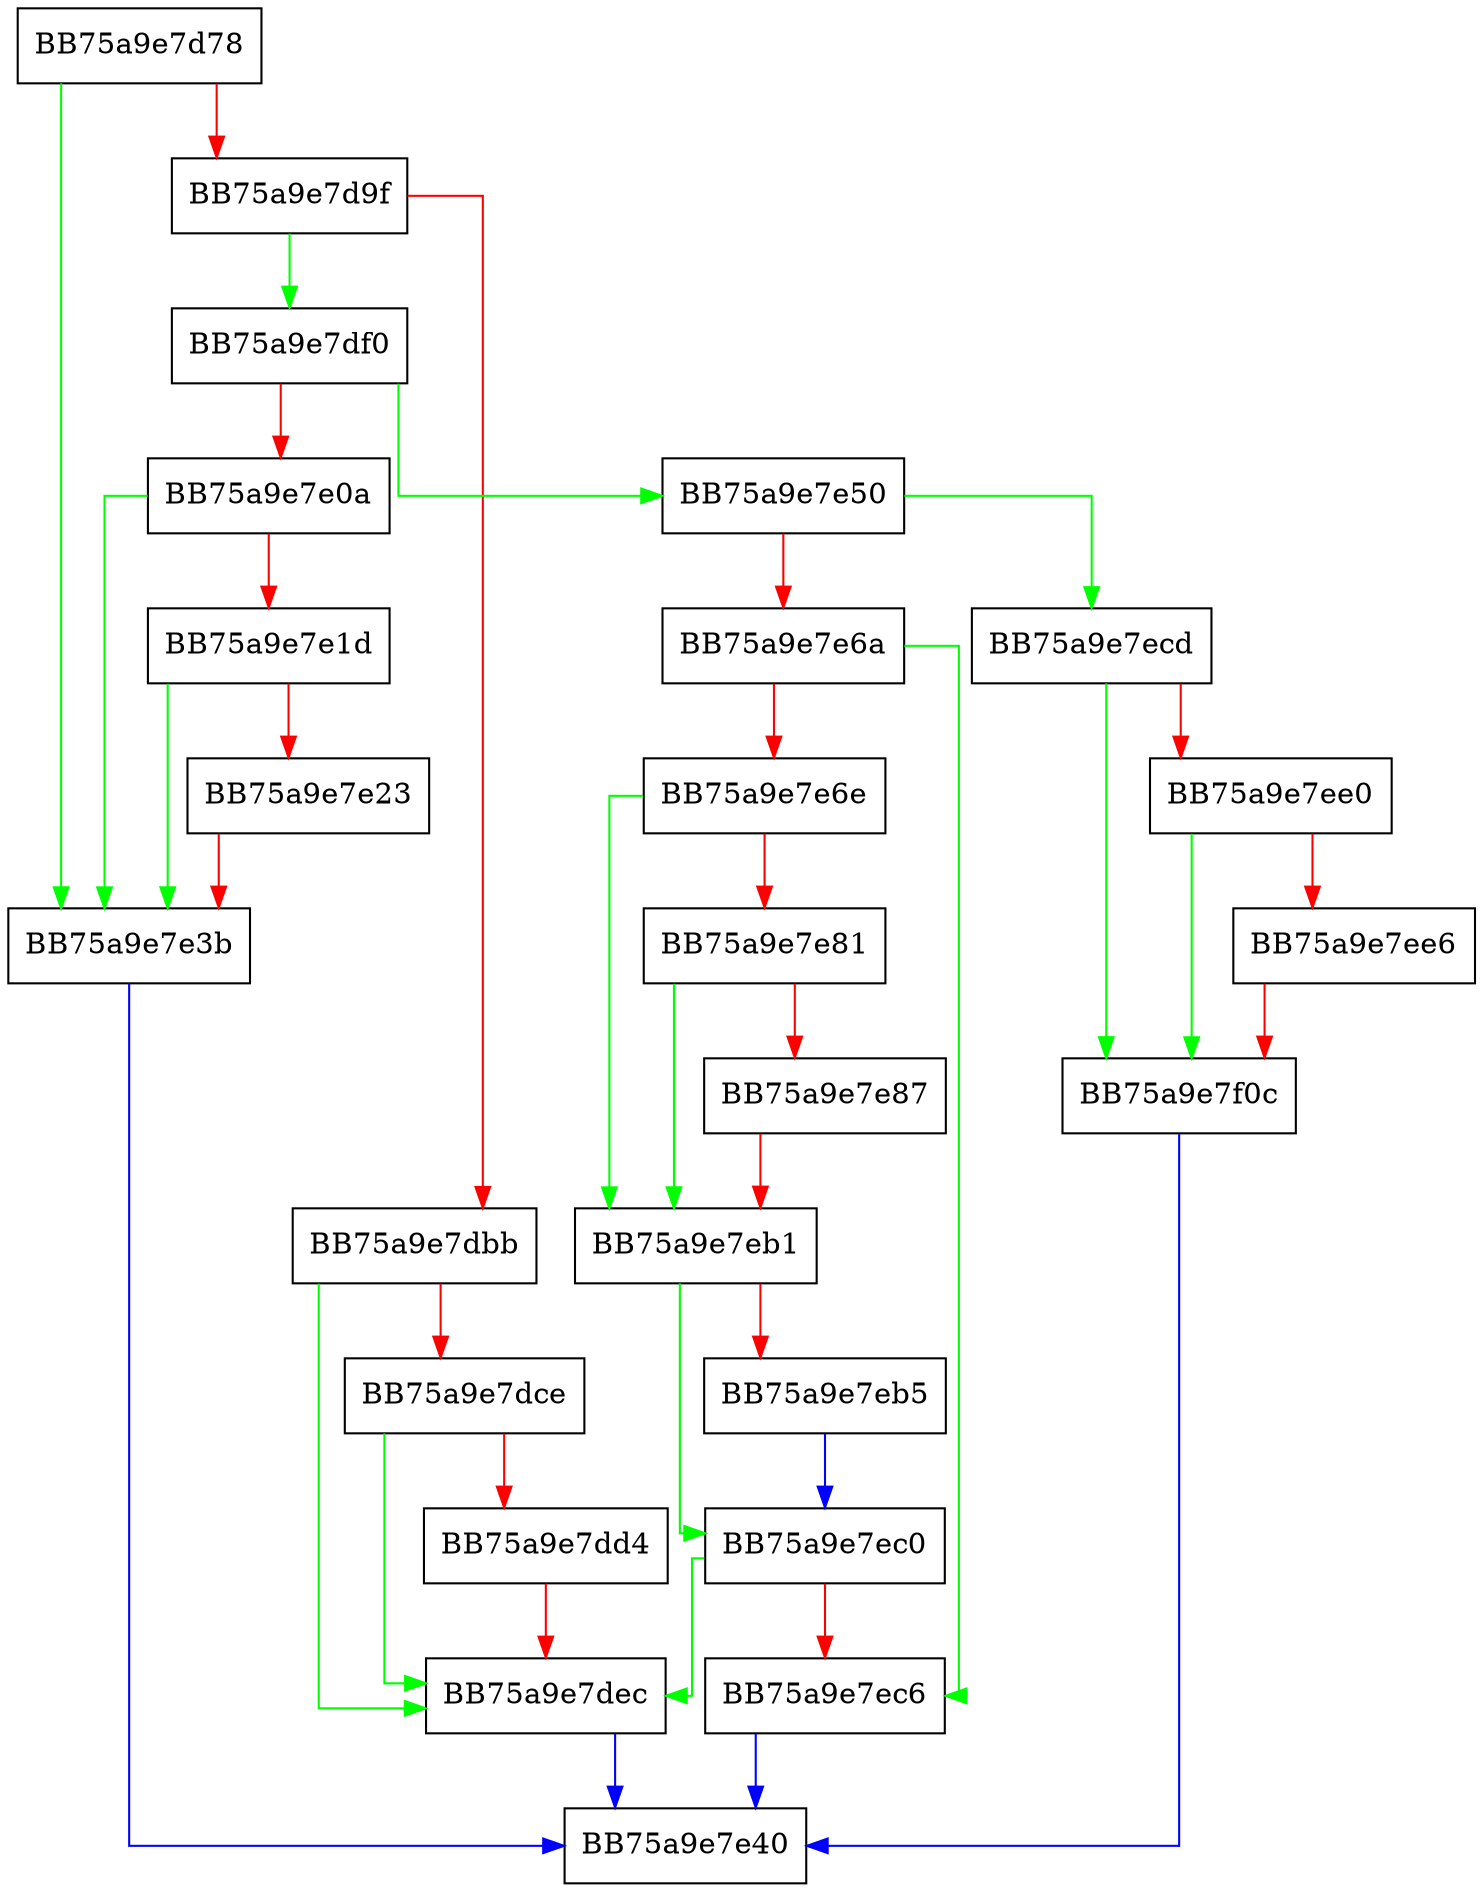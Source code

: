 digraph UtilRegDeleteTree {
  node [shape="box"];
  graph [splines=ortho];
  BB75a9e7d78 -> BB75a9e7e3b [color="green"];
  BB75a9e7d78 -> BB75a9e7d9f [color="red"];
  BB75a9e7d9f -> BB75a9e7df0 [color="green"];
  BB75a9e7d9f -> BB75a9e7dbb [color="red"];
  BB75a9e7dbb -> BB75a9e7dec [color="green"];
  BB75a9e7dbb -> BB75a9e7dce [color="red"];
  BB75a9e7dce -> BB75a9e7dec [color="green"];
  BB75a9e7dce -> BB75a9e7dd4 [color="red"];
  BB75a9e7dd4 -> BB75a9e7dec [color="red"];
  BB75a9e7dec -> BB75a9e7e40 [color="blue"];
  BB75a9e7df0 -> BB75a9e7e50 [color="green"];
  BB75a9e7df0 -> BB75a9e7e0a [color="red"];
  BB75a9e7e0a -> BB75a9e7e3b [color="green"];
  BB75a9e7e0a -> BB75a9e7e1d [color="red"];
  BB75a9e7e1d -> BB75a9e7e3b [color="green"];
  BB75a9e7e1d -> BB75a9e7e23 [color="red"];
  BB75a9e7e23 -> BB75a9e7e3b [color="red"];
  BB75a9e7e3b -> BB75a9e7e40 [color="blue"];
  BB75a9e7e50 -> BB75a9e7ecd [color="green"];
  BB75a9e7e50 -> BB75a9e7e6a [color="red"];
  BB75a9e7e6a -> BB75a9e7ec6 [color="green"];
  BB75a9e7e6a -> BB75a9e7e6e [color="red"];
  BB75a9e7e6e -> BB75a9e7eb1 [color="green"];
  BB75a9e7e6e -> BB75a9e7e81 [color="red"];
  BB75a9e7e81 -> BB75a9e7eb1 [color="green"];
  BB75a9e7e81 -> BB75a9e7e87 [color="red"];
  BB75a9e7e87 -> BB75a9e7eb1 [color="red"];
  BB75a9e7eb1 -> BB75a9e7ec0 [color="green"];
  BB75a9e7eb1 -> BB75a9e7eb5 [color="red"];
  BB75a9e7eb5 -> BB75a9e7ec0 [color="blue"];
  BB75a9e7ec0 -> BB75a9e7dec [color="green"];
  BB75a9e7ec0 -> BB75a9e7ec6 [color="red"];
  BB75a9e7ec6 -> BB75a9e7e40 [color="blue"];
  BB75a9e7ecd -> BB75a9e7f0c [color="green"];
  BB75a9e7ecd -> BB75a9e7ee0 [color="red"];
  BB75a9e7ee0 -> BB75a9e7f0c [color="green"];
  BB75a9e7ee0 -> BB75a9e7ee6 [color="red"];
  BB75a9e7ee6 -> BB75a9e7f0c [color="red"];
  BB75a9e7f0c -> BB75a9e7e40 [color="blue"];
}